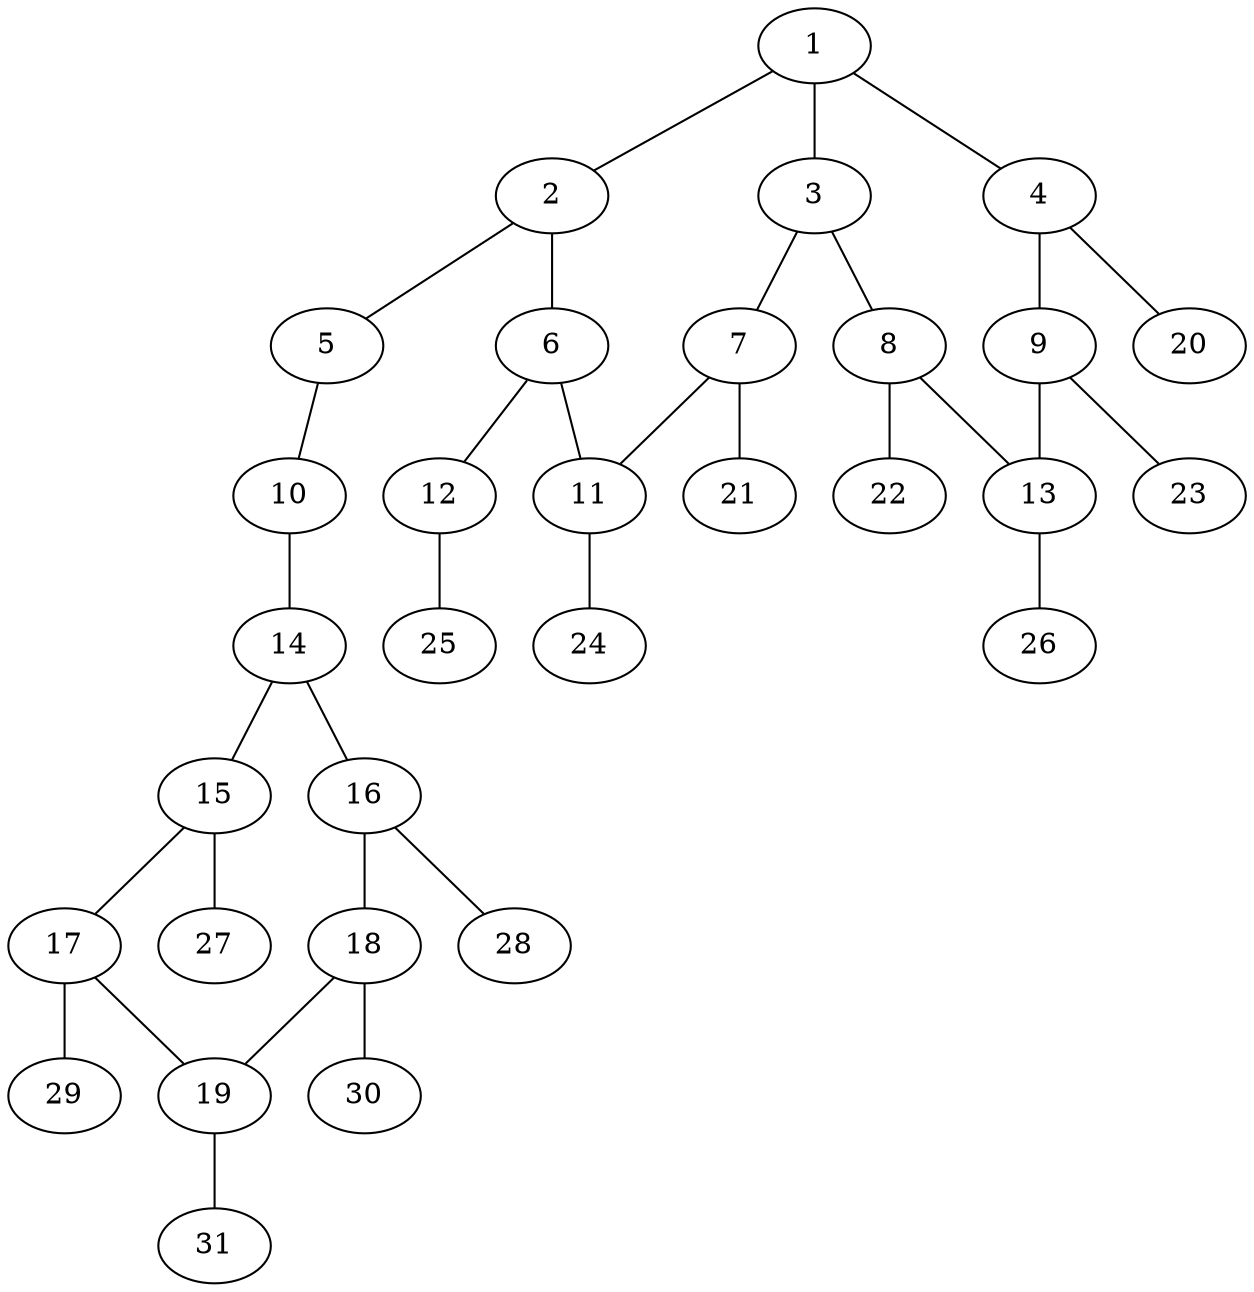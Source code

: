graph molecule_2753 {
	1	 [chem=C];
	2	 [chem=C];
	1 -- 2	 [valence=2];
	3	 [chem=C];
	1 -- 3	 [valence=1];
	4	 [chem=C];
	1 -- 4	 [valence=1];
	5	 [chem=N];
	2 -- 5	 [valence=1];
	6	 [chem=C];
	2 -- 6	 [valence=1];
	7	 [chem=C];
	3 -- 7	 [valence=2];
	8	 [chem=C];
	3 -- 8	 [valence=1];
	9	 [chem=C];
	4 -- 9	 [valence=2];
	20	 [chem=H];
	4 -- 20	 [valence=1];
	10	 [chem=N];
	5 -- 10	 [valence=2];
	11	 [chem=C];
	6 -- 11	 [valence=2];
	12	 [chem=O];
	6 -- 12	 [valence=1];
	7 -- 11	 [valence=1];
	21	 [chem=H];
	7 -- 21	 [valence=1];
	13	 [chem=C];
	8 -- 13	 [valence=2];
	22	 [chem=H];
	8 -- 22	 [valence=1];
	9 -- 13	 [valence=1];
	23	 [chem=H];
	9 -- 23	 [valence=1];
	14	 [chem=C];
	10 -- 14	 [valence=1];
	24	 [chem=H];
	11 -- 24	 [valence=1];
	25	 [chem=H];
	12 -- 25	 [valence=1];
	26	 [chem=H];
	13 -- 26	 [valence=1];
	15	 [chem=C];
	14 -- 15	 [valence=2];
	16	 [chem=C];
	14 -- 16	 [valence=1];
	17	 [chem=C];
	15 -- 17	 [valence=1];
	27	 [chem=H];
	15 -- 27	 [valence=1];
	18	 [chem=C];
	16 -- 18	 [valence=2];
	28	 [chem=H];
	16 -- 28	 [valence=1];
	19	 [chem=C];
	17 -- 19	 [valence=2];
	29	 [chem=H];
	17 -- 29	 [valence=1];
	18 -- 19	 [valence=1];
	30	 [chem=H];
	18 -- 30	 [valence=1];
	31	 [chem=H];
	19 -- 31	 [valence=1];
}
